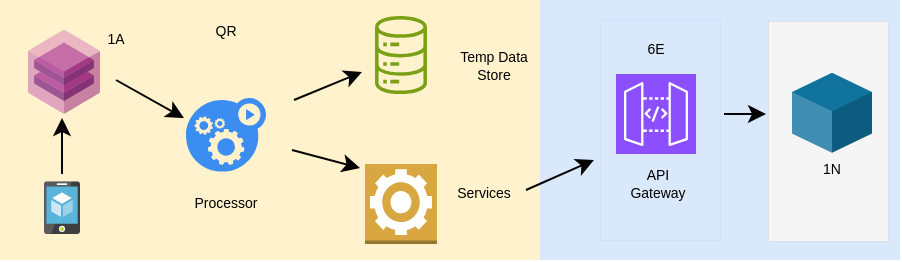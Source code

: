 <mxfile version="24.8.0">
  <diagram name="Page-1" id="q8BxAm_sOzKsZmOyvroV">
    <mxGraphModel dx="794" dy="446" grid="1" gridSize="10" guides="1" tooltips="1" connect="1" arrows="1" fold="1" page="1" pageScale="1" pageWidth="850" pageHeight="1100" math="0" shadow="0">
      <root>
        <mxCell id="0" />
        <mxCell id="1" parent="0" />
        <mxCell id="1jBT1yOzD8v8w3udIk85-7" value="" style="rounded=0;whiteSpace=wrap;html=1;dashed=1;strokeColor=none;fillColor=#fff2cc;" parent="1" vertex="1">
          <mxGeometry x="138" y="30" width="270" height="130" as="geometry" />
        </mxCell>
        <mxCell id="1jBT1yOzD8v8w3udIk85-4" value="" style="rounded=0;whiteSpace=wrap;html=1;fillColor=#dae8fc;dashed=1;strokeColor=none;" parent="1" vertex="1">
          <mxGeometry x="408" y="30" width="180" height="130" as="geometry" />
        </mxCell>
        <mxCell id="1jBT1yOzD8v8w3udIk85-5" value="" style="rounded=0;whiteSpace=wrap;html=1;fillColor=#f5f5f5;dashed=1;strokeColor=#666666;fontColor=#333333;strokeWidth=0;" parent="1" vertex="1">
          <mxGeometry x="522" y="40.5" width="60" height="110" as="geometry" />
        </mxCell>
        <mxCell id="1jBT1yOzD8v8w3udIk85-9" value="" style="image;sketch=0;aspect=fixed;html=1;points=[];align=center;fontSize=12;image=img/lib/mscae/App_Service_Mobile_App.svg;" parent="1" vertex="1">
          <mxGeometry x="160" y="120.58" width="18" height="26.48" as="geometry" />
        </mxCell>
        <mxCell id="1jBT1yOzD8v8w3udIk85-10" value="" style="sketch=0;html=1;aspect=fixed;strokeColor=none;shadow=0;fillColor=#3B8DF1;verticalAlign=top;labelPosition=center;verticalLabelPosition=bottom;shape=mxgraph.gcp2.gear_load" parent="1" vertex="1">
          <mxGeometry x="231" y="79" width="40" height="36.8" as="geometry" />
        </mxCell>
        <mxCell id="1jBT1yOzD8v8w3udIk85-11" value="" style="sketch=0;outlineConnect=0;fontColor=#232F3E;gradientColor=none;fillColor=#7AA116;strokeColor=none;dashed=0;verticalLabelPosition=bottom;verticalAlign=top;align=center;html=1;fontSize=12;fontStyle=0;aspect=fixed;pointerEvents=1;shape=mxgraph.aws4.iot_analytics_data_store;" parent="1" vertex="1">
          <mxGeometry x="325" y="38" width="27" height="39.03" as="geometry" />
        </mxCell>
        <mxCell id="1jBT1yOzD8v8w3udIk85-12" value="" style="outlineConnect=0;dashed=0;verticalLabelPosition=bottom;verticalAlign=top;align=center;html=1;shape=mxgraph.aws3.worker;fillColor=#D9A741;gradientColor=none;" parent="1" vertex="1">
          <mxGeometry x="320.5" y="112" width="36" height="40" as="geometry" />
        </mxCell>
        <mxCell id="1jBT1yOzD8v8w3udIk85-13" value="" style="sketch=0;points=[[0,0,0],[0.25,0,0],[0.5,0,0],[0.75,0,0],[1,0,0],[0,1,0],[0.25,1,0],[0.5,1,0],[0.75,1,0],[1,1,0],[0,0.25,0],[0,0.5,0],[0,0.75,0],[1,0.25,0],[1,0.5,0],[1,0.75,0]];outlineConnect=0;fontColor=#232F3E;fillColor=#8C4FFF;strokeColor=#ffffff;dashed=0;verticalLabelPosition=bottom;verticalAlign=top;align=center;html=1;fontSize=12;fontStyle=0;aspect=fixed;shape=mxgraph.aws4.resourceIcon;resIcon=mxgraph.aws4.api_gateway;" parent="1" vertex="1">
          <mxGeometry x="446" y="67" width="40" height="40" as="geometry" />
        </mxCell>
        <mxCell id="1jBT1yOzD8v8w3udIk85-14" value="" style="endArrow=classic;html=1;rounded=0;strokeColor=#050505;" parent="1" edge="1">
          <mxGeometry width="50" height="50" relative="1" as="geometry">
            <mxPoint x="169" y="117" as="sourcePoint" />
            <mxPoint x="169" y="89" as="targetPoint" />
          </mxGeometry>
        </mxCell>
        <mxCell id="1jBT1yOzD8v8w3udIk85-15" value="" style="endArrow=classic;html=1;rounded=0;entryX=0.265;entryY=0.313;entryDx=0;entryDy=0;entryPerimeter=0;strokeColor=#050505;" parent="1" edge="1">
          <mxGeometry width="50" height="50" relative="1" as="geometry">
            <mxPoint x="196" y="70" as="sourcePoint" />
            <mxPoint x="230" y="89" as="targetPoint" />
          </mxGeometry>
        </mxCell>
        <mxCell id="1jBT1yOzD8v8w3udIk85-16" value="" style="verticalLabelPosition=bottom;verticalAlign=top;html=1;shape=mxgraph.infographic.shadedCube;isoAngle=15;fillColor=#10739E;strokeColor=none;" parent="1" vertex="1">
          <mxGeometry x="534" y="66.4" width="40" height="40" as="geometry" />
        </mxCell>
        <mxCell id="1jBT1yOzD8v8w3udIk85-17" value="" style="endArrow=classic;html=1;rounded=0;entryX=0.265;entryY=0.313;entryDx=0;entryDy=0;entryPerimeter=0;strokeColor=#050505;" parent="1" edge="1">
          <mxGeometry width="50" height="50" relative="1" as="geometry">
            <mxPoint x="285" y="80" as="sourcePoint" />
            <mxPoint x="319" y="66" as="targetPoint" />
          </mxGeometry>
        </mxCell>
        <mxCell id="1jBT1yOzD8v8w3udIk85-18" value="" style="endArrow=classic;html=1;rounded=0;entryX=0.265;entryY=0.313;entryDx=0;entryDy=0;entryPerimeter=0;strokeColor=#050505;" parent="1" edge="1">
          <mxGeometry width="50" height="50" relative="1" as="geometry">
            <mxPoint x="284" y="105" as="sourcePoint" />
            <mxPoint x="318" y="114" as="targetPoint" />
          </mxGeometry>
        </mxCell>
        <mxCell id="1jBT1yOzD8v8w3udIk85-19" value="" style="endArrow=classic;html=1;rounded=0;entryX=0.265;entryY=0.313;entryDx=0;entryDy=0;entryPerimeter=0;strokeColor=#050505;" parent="1" edge="1">
          <mxGeometry width="50" height="50" relative="1" as="geometry">
            <mxPoint x="401" y="125" as="sourcePoint" />
            <mxPoint x="435" y="110" as="targetPoint" />
          </mxGeometry>
        </mxCell>
        <mxCell id="1jBT1yOzD8v8w3udIk85-20" value="" style="endArrow=classic;html=1;rounded=0;entryX=0.265;entryY=0.313;entryDx=0;entryDy=0;entryPerimeter=0;strokeColor=#050505;" parent="1" edge="1">
          <mxGeometry width="50" height="50" relative="1" as="geometry">
            <mxPoint x="500" y="87" as="sourcePoint" />
            <mxPoint x="521" y="87" as="targetPoint" />
          </mxGeometry>
        </mxCell>
        <mxCell id="1jBT1yOzD8v8w3udIk85-21" value="1A" style="text;html=1;align=center;verticalAlign=middle;whiteSpace=wrap;rounded=0;fontSize=7;" parent="1" vertex="1">
          <mxGeometry x="176" y="39.5" width="40" height="20" as="geometry" />
        </mxCell>
        <mxCell id="1jBT1yOzD8v8w3udIk85-22" value="Processor" style="text;html=1;align=center;verticalAlign=middle;whiteSpace=wrap;rounded=0;fontSize=7;" parent="1" vertex="1">
          <mxGeometry x="231" y="121.5" width="40" height="20" as="geometry" />
        </mxCell>
        <mxCell id="1jBT1yOzD8v8w3udIk85-23" value="Temp Data Store" style="text;html=1;align=center;verticalAlign=middle;whiteSpace=wrap;rounded=0;fontSize=7;" parent="1" vertex="1">
          <mxGeometry x="365" y="53" width="40" height="20" as="geometry" />
        </mxCell>
        <mxCell id="1jBT1yOzD8v8w3udIk85-24" value="Services" style="text;html=1;align=center;verticalAlign=middle;whiteSpace=wrap;rounded=0;fontSize=7;" parent="1" vertex="1">
          <mxGeometry x="360" y="117" width="40" height="20" as="geometry" />
        </mxCell>
        <mxCell id="1jBT1yOzD8v8w3udIk85-25" value="API Gateway" style="text;html=1;align=center;verticalAlign=middle;whiteSpace=wrap;rounded=0;fontSize=7;" parent="1" vertex="1">
          <mxGeometry x="446.5" y="112.06" width="40" height="20" as="geometry" />
        </mxCell>
        <mxCell id="1jBT1yOzD8v8w3udIk85-26" value="1N" style="text;html=1;align=center;verticalAlign=middle;whiteSpace=wrap;rounded=0;fontSize=7;" parent="1" vertex="1">
          <mxGeometry x="533.5" y="105.06" width="40" height="20" as="geometry" />
        </mxCell>
        <mxCell id="1jBT1yOzD8v8w3udIk85-27" value="QR" style="text;html=1;align=center;verticalAlign=middle;whiteSpace=wrap;rounded=0;fontSize=7;" parent="1" vertex="1">
          <mxGeometry x="230.5" y="36.06" width="40" height="20" as="geometry" />
        </mxCell>
        <mxCell id="1jBT1yOzD8v8w3udIk85-28" value="" style="rounded=0;whiteSpace=wrap;html=1;fillColor=none;dashed=1;strokeColor=#7EA6E0;strokeWidth=0;" parent="1" vertex="1">
          <mxGeometry x="438" y="40" width="60" height="110" as="geometry" />
        </mxCell>
        <mxCell id="1jBT1yOzD8v8w3udIk85-29" value="6E" style="text;html=1;align=center;verticalAlign=middle;whiteSpace=wrap;rounded=0;fontSize=7;" parent="1" vertex="1">
          <mxGeometry x="445.5" y="45.06" width="40" height="20" as="geometry" />
        </mxCell>
        <mxCell id="1jBT1yOzD8v8w3udIk85-8" value="" style="image;aspect=fixed;html=1;points=[];align=center;fontSize=12;image=img/lib/azure2/other/Reserved_Capacity_Groups.svg;" parent="1" vertex="1">
          <mxGeometry x="152" y="44.74" width="36" height="42.26" as="geometry" />
        </mxCell>
      </root>
    </mxGraphModel>
  </diagram>
</mxfile>
